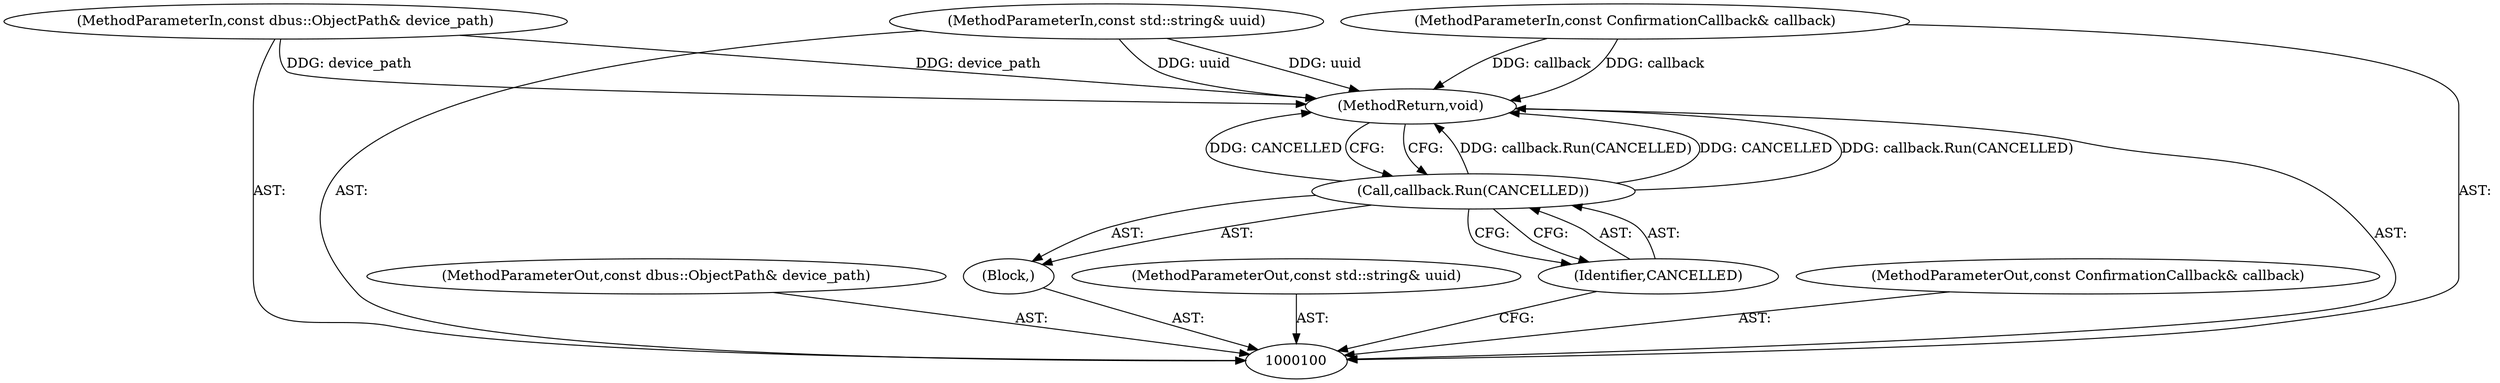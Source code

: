 digraph "1_Chrome_d358f57009b85fb7440208afa5ba87636b491889_2" {
"1000107" [label="(MethodReturn,void)"];
"1000101" [label="(MethodParameterIn,const dbus::ObjectPath& device_path)"];
"1000118" [label="(MethodParameterOut,const dbus::ObjectPath& device_path)"];
"1000102" [label="(MethodParameterIn,const std::string& uuid)"];
"1000119" [label="(MethodParameterOut,const std::string& uuid)"];
"1000103" [label="(MethodParameterIn,const ConfirmationCallback& callback)"];
"1000120" [label="(MethodParameterOut,const ConfirmationCallback& callback)"];
"1000104" [label="(Block,)"];
"1000106" [label="(Identifier,CANCELLED)"];
"1000105" [label="(Call,callback.Run(CANCELLED))"];
"1000107" -> "1000100"  [label="AST: "];
"1000107" -> "1000105"  [label="CFG: "];
"1000105" -> "1000107"  [label="DDG: callback.Run(CANCELLED)"];
"1000105" -> "1000107"  [label="DDG: CANCELLED"];
"1000103" -> "1000107"  [label="DDG: callback"];
"1000102" -> "1000107"  [label="DDG: uuid"];
"1000101" -> "1000107"  [label="DDG: device_path"];
"1000101" -> "1000100"  [label="AST: "];
"1000101" -> "1000107"  [label="DDG: device_path"];
"1000118" -> "1000100"  [label="AST: "];
"1000102" -> "1000100"  [label="AST: "];
"1000102" -> "1000107"  [label="DDG: uuid"];
"1000119" -> "1000100"  [label="AST: "];
"1000103" -> "1000100"  [label="AST: "];
"1000103" -> "1000107"  [label="DDG: callback"];
"1000120" -> "1000100"  [label="AST: "];
"1000104" -> "1000100"  [label="AST: "];
"1000105" -> "1000104"  [label="AST: "];
"1000106" -> "1000105"  [label="AST: "];
"1000106" -> "1000100"  [label="CFG: "];
"1000105" -> "1000106"  [label="CFG: "];
"1000105" -> "1000104"  [label="AST: "];
"1000105" -> "1000106"  [label="CFG: "];
"1000106" -> "1000105"  [label="AST: "];
"1000107" -> "1000105"  [label="CFG: "];
"1000105" -> "1000107"  [label="DDG: callback.Run(CANCELLED)"];
"1000105" -> "1000107"  [label="DDG: CANCELLED"];
}
